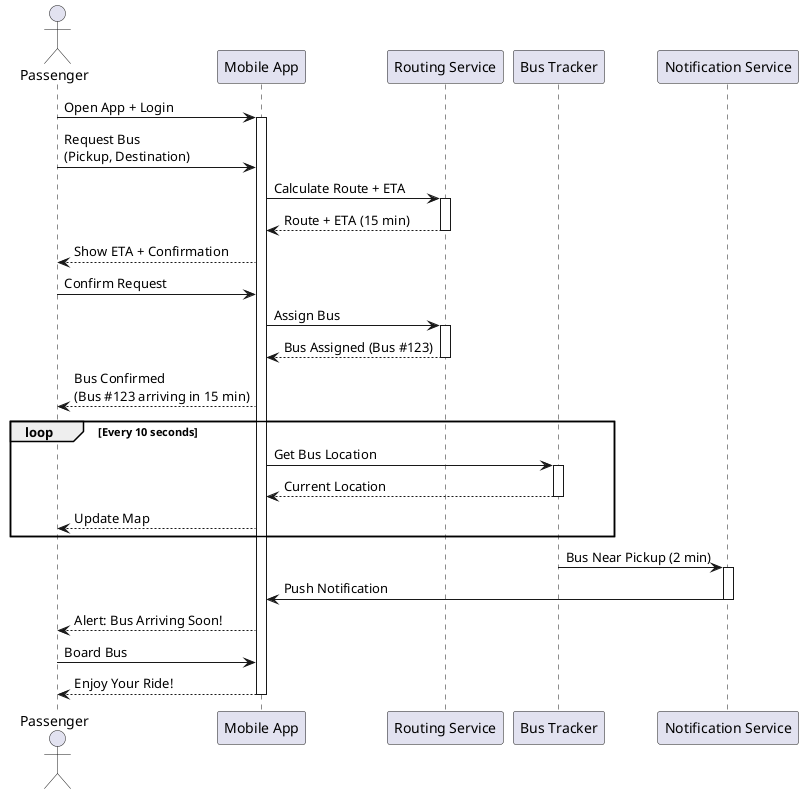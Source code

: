 @startuml Smart Bus - Request and Track

actor Passenger
participant "Mobile App" as App
participant "Routing Service" as Routing
participant "Bus Tracker" as Tracker
participant "Notification Service" as Notify

Passenger -> App: Open App + Login
activate App

Passenger -> App: Request Bus\n(Pickup, Destination)

App -> Routing: Calculate Route + ETA
activate Routing
Routing --> App: Route + ETA (15 min)
deactivate Routing

App --> Passenger: Show ETA + Confirmation

Passenger -> App: Confirm Request

App -> Routing: Assign Bus
activate Routing
Routing --> App: Bus Assigned (Bus #123)
deactivate Routing

App --> Passenger: Bus Confirmed\n(Bus #123 arriving in 15 min)

loop Every 10 seconds
    App -> Tracker: Get Bus Location
    activate Tracker
    Tracker --> App: Current Location
    deactivate Tracker
    App --> Passenger: Update Map
end

Tracker -> Notify: Bus Near Pickup (2 min)
activate Notify
Notify -> App: Push Notification
deactivate Notify

App --> Passenger: Alert: Bus Arriving Soon!

Passenger -> App: Board Bus

App --> Passenger: Enjoy Your Ride!

deactivate App

@enduml
